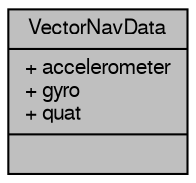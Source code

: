 digraph "VectorNavData"
{
  edge [fontname="FreeSans",fontsize="10",labelfontname="FreeSans",labelfontsize="10"];
  node [fontname="FreeSans",fontsize="10",shape=record];
  Node1 [label="{VectorNavData\n|+ accelerometer\l+ gyro\l+ quat\l|}",height=0.2,width=0.4,color="black", fillcolor="grey75", style="filled", fontcolor="black"];
}

